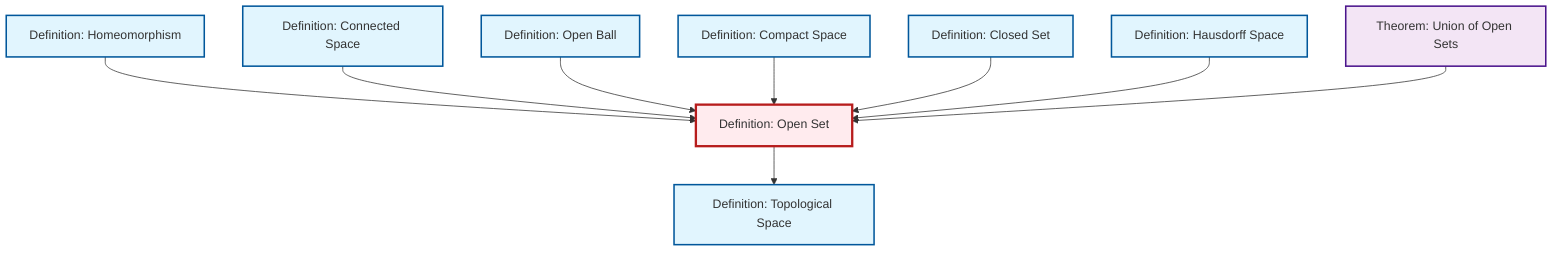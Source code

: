 graph TD
    classDef definition fill:#e1f5fe,stroke:#01579b,stroke-width:2px
    classDef theorem fill:#f3e5f5,stroke:#4a148c,stroke-width:2px
    classDef axiom fill:#fff3e0,stroke:#e65100,stroke-width:2px
    classDef example fill:#e8f5e9,stroke:#1b5e20,stroke-width:2px
    classDef current fill:#ffebee,stroke:#b71c1c,stroke-width:3px
    def-closed-set["Definition: Closed Set"]:::definition
    def-compact["Definition: Compact Space"]:::definition
    def-homeomorphism["Definition: Homeomorphism"]:::definition
    thm-union-open-sets["Theorem: Union of Open Sets"]:::theorem
    def-topological-space["Definition: Topological Space"]:::definition
    def-hausdorff["Definition: Hausdorff Space"]:::definition
    def-open-set["Definition: Open Set"]:::definition
    def-connected["Definition: Connected Space"]:::definition
    def-open-ball["Definition: Open Ball"]:::definition
    def-homeomorphism --> def-open-set
    def-connected --> def-open-set
    def-open-ball --> def-open-set
    def-compact --> def-open-set
    def-closed-set --> def-open-set
    def-hausdorff --> def-open-set
    def-open-set --> def-topological-space
    thm-union-open-sets --> def-open-set
    class def-open-set current